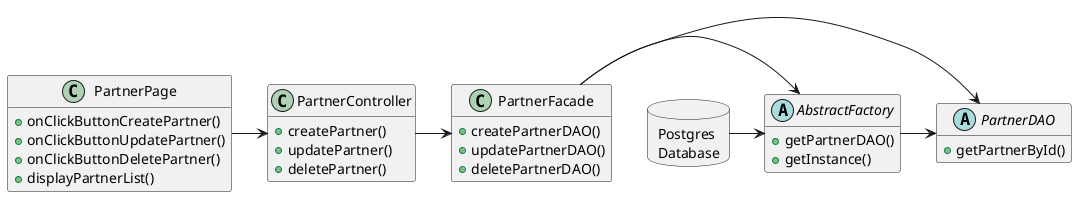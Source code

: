 @startuml loginClassDiagram
hide empty members
class PartnerPage {
  + onClickButtonCreatePartner()
  + onClickButtonUpdatePartner()
  + onClickButtonDeletePartner()
  + displayPartnerList()
}

class PartnerController {
  + createPartner()
  + updatePartner()
  + deletePartner()
}

class PartnerFacade{
  + createPartnerDAO()
  + updatePartnerDAO()
  + deletePartnerDAO()
}

abstract PartnerDAO {
  + getPartnerById()
}

abstract AbstractFactory{
  + getPartnerDAO()
  + getInstance()
}

database "Postgres\nDatabase" as Postgres {

}

PartnerPage -> PartnerController
PartnerController -> PartnerFacade
PartnerFacade -> AbstractFactory
AbstractFactory -> PartnerDAO
Postgres -> AbstractFactory
PartnerFacade -> PartnerDAO
@enduml